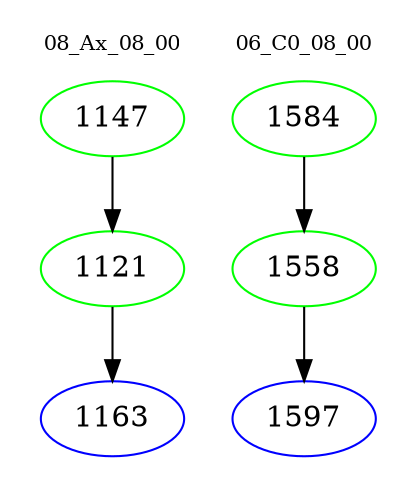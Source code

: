 digraph{
subgraph cluster_0 {
color = white
label = "08_Ax_08_00";
fontsize=10;
T0_1147 [label="1147", color="green"]
T0_1147 -> T0_1121 [color="black"]
T0_1121 [label="1121", color="green"]
T0_1121 -> T0_1163 [color="black"]
T0_1163 [label="1163", color="blue"]
}
subgraph cluster_1 {
color = white
label = "06_C0_08_00";
fontsize=10;
T1_1584 [label="1584", color="green"]
T1_1584 -> T1_1558 [color="black"]
T1_1558 [label="1558", color="green"]
T1_1558 -> T1_1597 [color="black"]
T1_1597 [label="1597", color="blue"]
}
}
